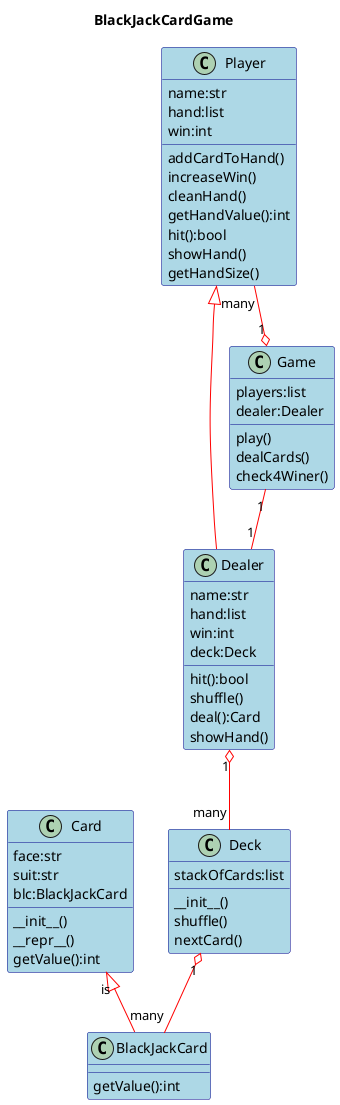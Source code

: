 @startuml 

skinparam class {
    BackgroundColor LightBlue
    ArrowColor Red
    BorderColor DarkBlue
}
title BlackJackCardGame
class Card
class BlackJackCard
Card "is" <|-- BlackJackCard

Card : face:str
Card : suit:str
Card : blc:BlackJackCard
Card : __init__()
Card : __repr__()
Card : getValue():int

BlackJackCard : getValue():int

Deck "1" o-- "many" BlackJackCard
Deck : stackOfCards:list
Deck : __init__()
Deck : shuffle()
Deck : nextCard()

class Player
class Dealer
Player <|-- Dealer

Player "many" --o "1" Game
Player : addCardToHand()
Player : increaseWin()
Player : cleanHand()
Player : getHandValue():int
Player : hit():bool
Player : showHand()
Player : getHandSize()
Player : name:str
Player : hand:list
Player : win:int

Dealer : hit():bool
Dealer : shuffle()
Dealer : deal():Card
Dealer : showHand()
Dealer : name:str
Dealer : hand:list
Dealer : win:int
Dealer : deck:Deck

Dealer "1" o-- "many" Deck

Game "1" -- "1" Dealer
Game : play()
Game : dealCards()
Game : check4Winer()
Game : players:list
Game : dealer:Dealer

@enduml